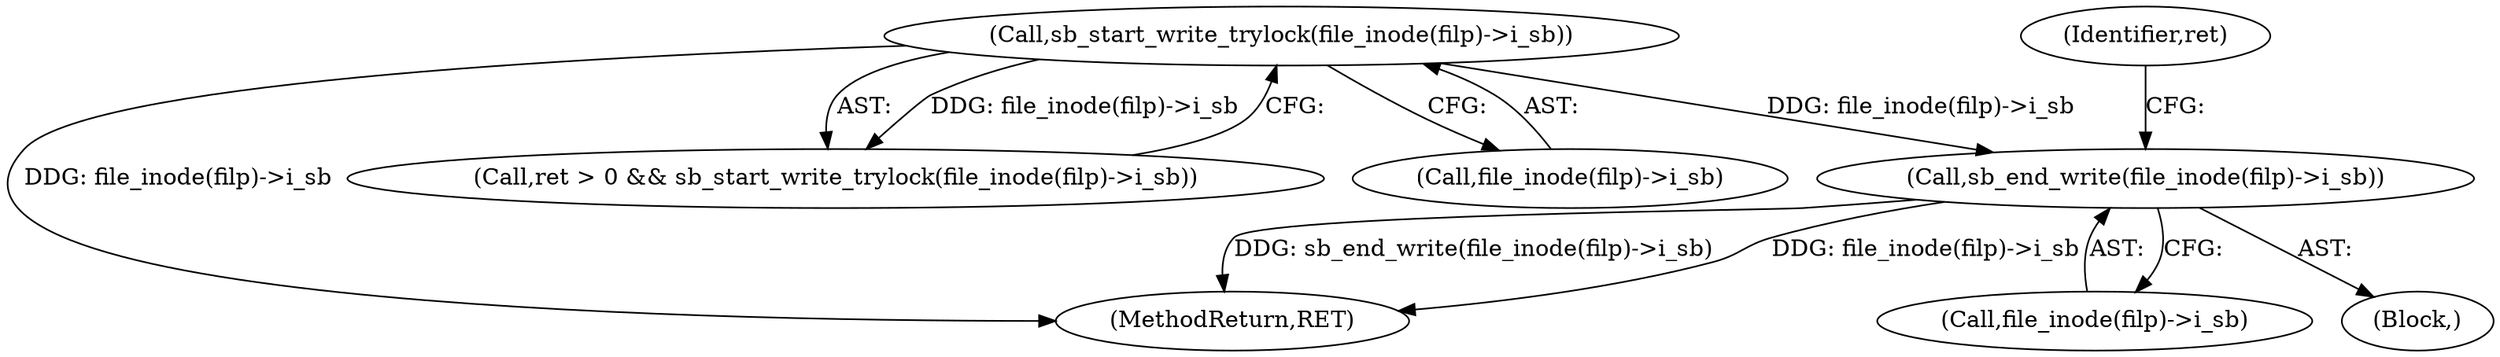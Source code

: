digraph "0_linux_f0d1bec9d58d4c038d0ac958c9af82be6eb18045_1@API" {
"1000550" [label="(Call,sb_end_write(file_inode(filp)->i_sb))"];
"1000534" [label="(Call,sb_start_write_trylock(file_inode(filp)->i_sb))"];
"1000551" [label="(Call,file_inode(filp)->i_sb)"];
"1000557" [label="(MethodReturn,RET)"];
"1000530" [label="(Call,ret > 0 && sb_start_write_trylock(file_inode(filp)->i_sb))"];
"1000550" [label="(Call,sb_end_write(file_inode(filp)->i_sb))"];
"1000539" [label="(Block,)"];
"1000534" [label="(Call,sb_start_write_trylock(file_inode(filp)->i_sb))"];
"1000535" [label="(Call,file_inode(filp)->i_sb)"];
"1000556" [label="(Identifier,ret)"];
"1000550" -> "1000539"  [label="AST: "];
"1000550" -> "1000551"  [label="CFG: "];
"1000551" -> "1000550"  [label="AST: "];
"1000556" -> "1000550"  [label="CFG: "];
"1000550" -> "1000557"  [label="DDG: sb_end_write(file_inode(filp)->i_sb)"];
"1000550" -> "1000557"  [label="DDG: file_inode(filp)->i_sb"];
"1000534" -> "1000550"  [label="DDG: file_inode(filp)->i_sb"];
"1000534" -> "1000530"  [label="AST: "];
"1000534" -> "1000535"  [label="CFG: "];
"1000535" -> "1000534"  [label="AST: "];
"1000530" -> "1000534"  [label="CFG: "];
"1000534" -> "1000557"  [label="DDG: file_inode(filp)->i_sb"];
"1000534" -> "1000530"  [label="DDG: file_inode(filp)->i_sb"];
}
